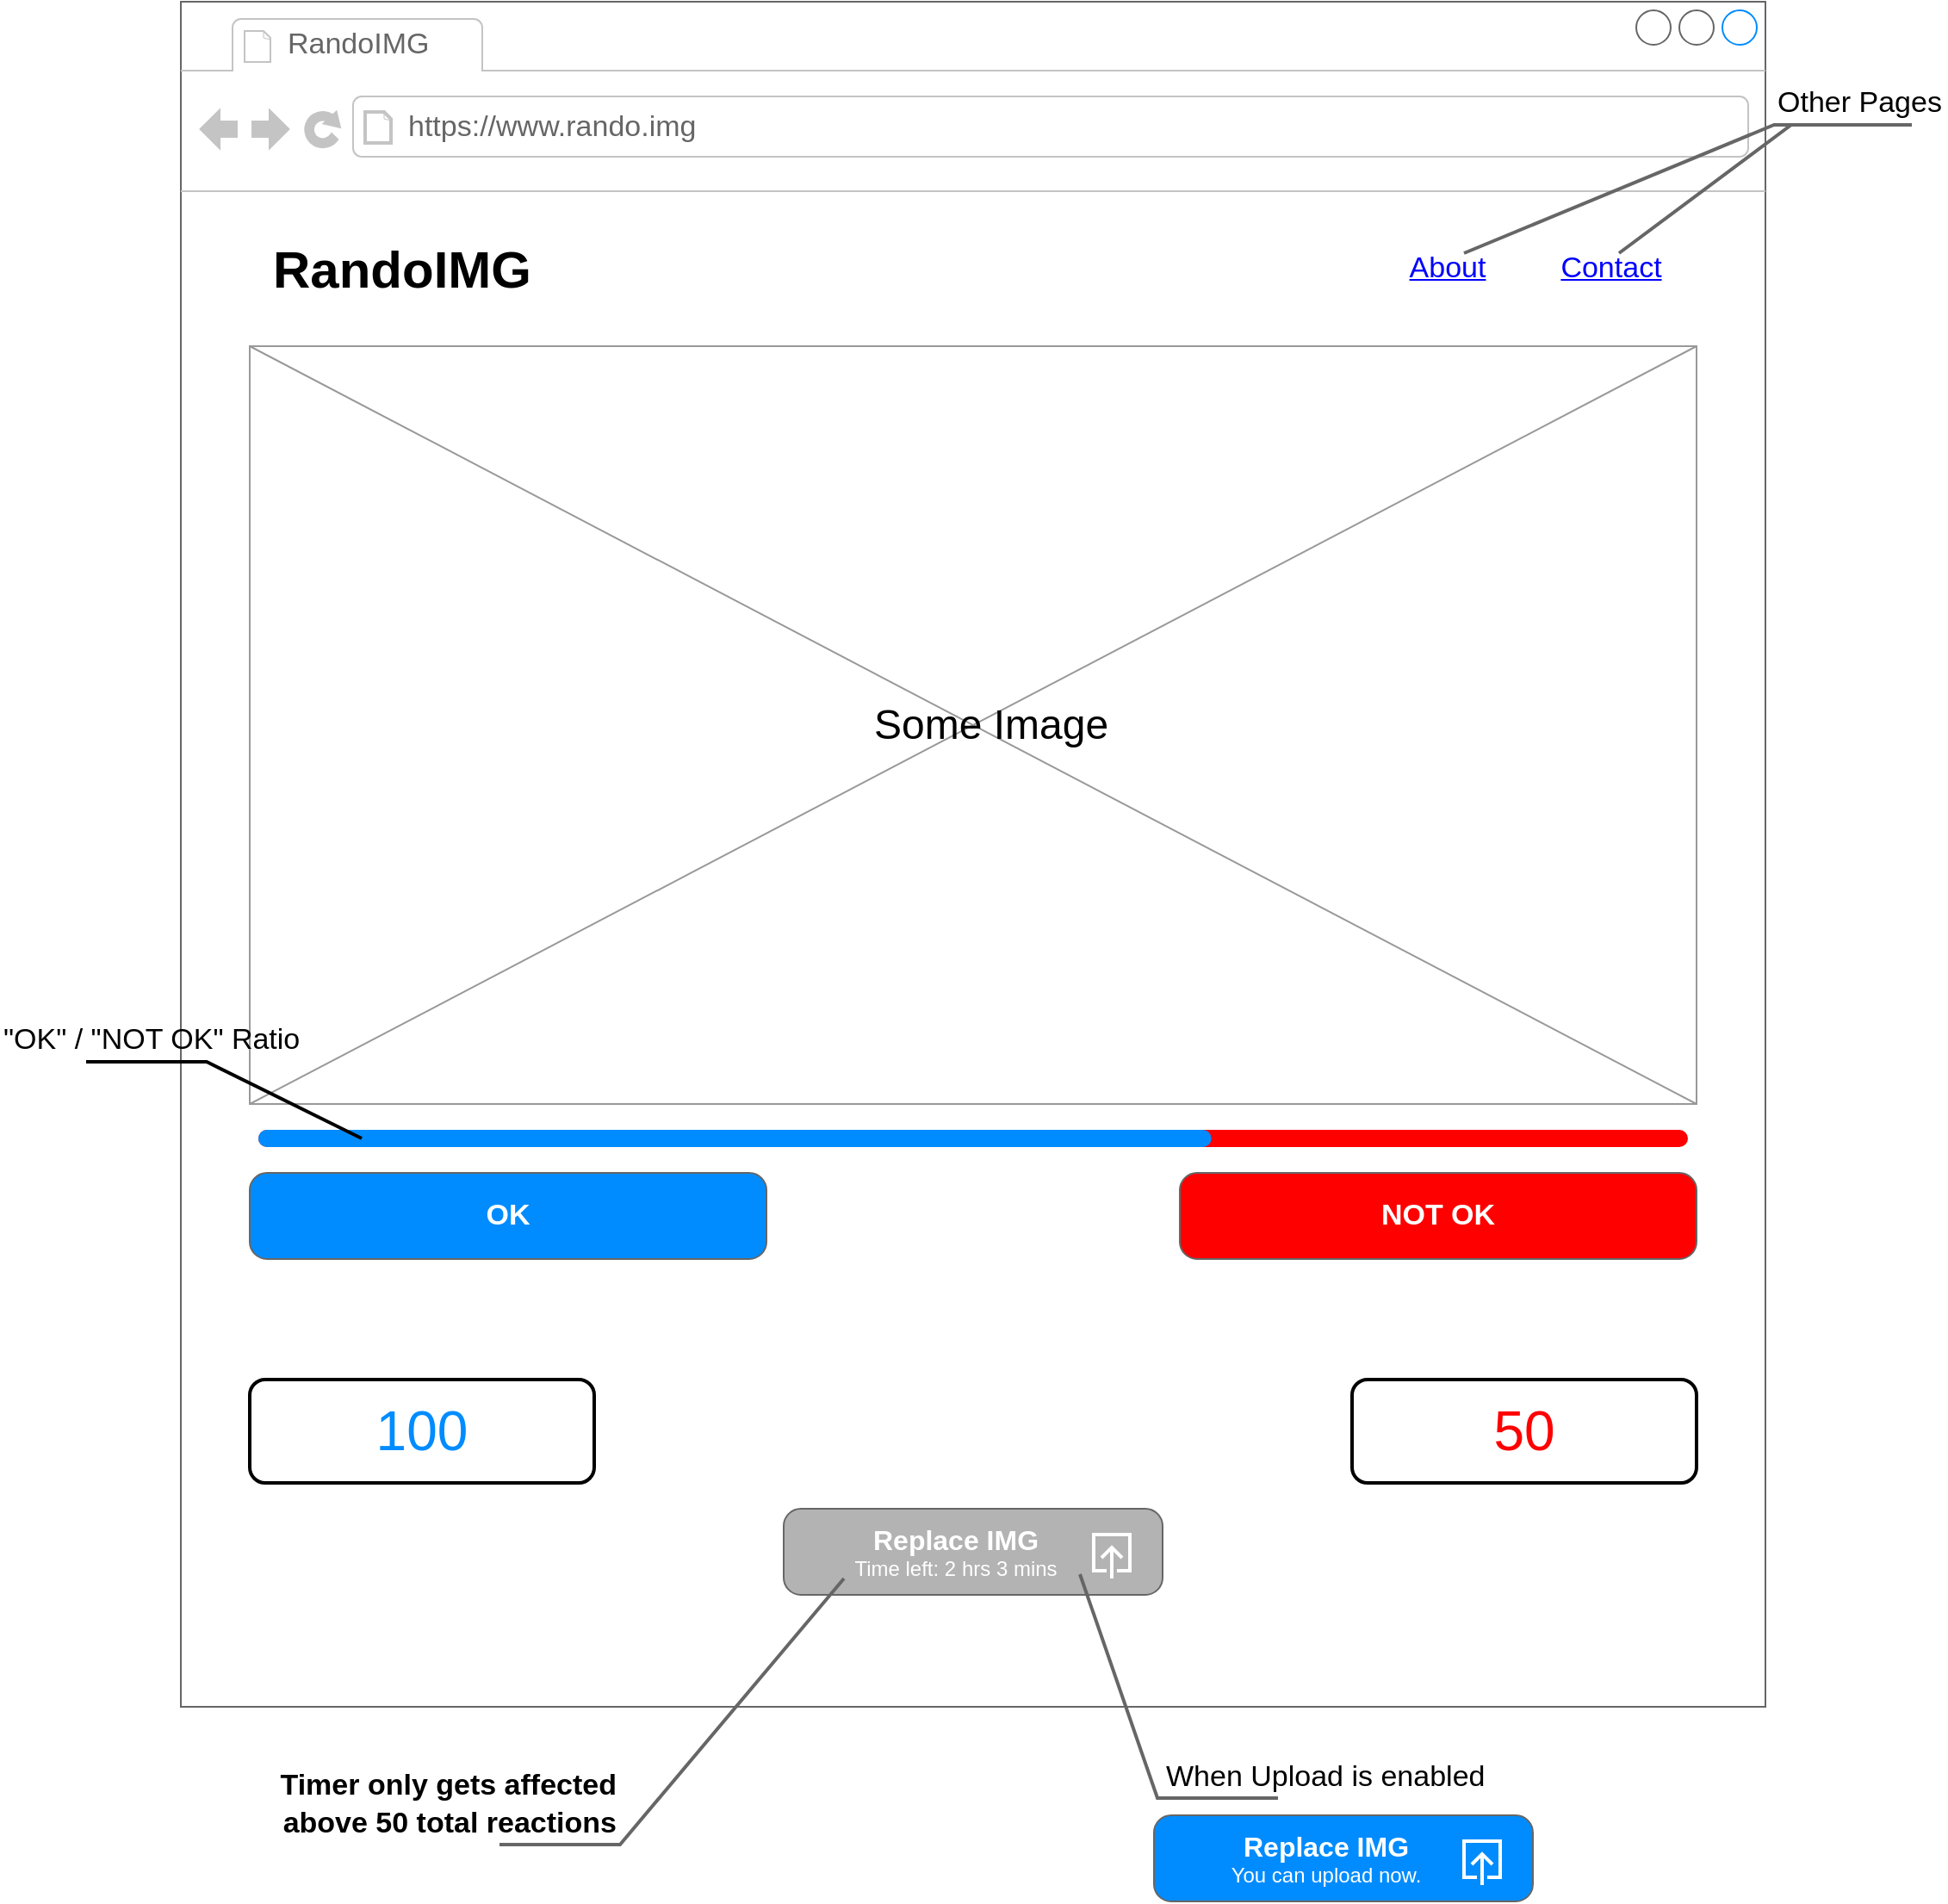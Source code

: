 <mxfile version="14.6.13" type="device" pages="3"><diagram id="A-jhCMOXIMudG5p4ALoj" name="HOME"><mxGraphModel dx="1422" dy="832" grid="1" gridSize="10" guides="1" tooltips="1" connect="1" arrows="1" fold="1" page="1" pageScale="1" pageWidth="1169" pageHeight="827" math="0" shadow="0"><root><mxCell id="0"/><mxCell id="1" parent="0"/><mxCell id="oXReLJDkGFqj7BQhhiRQ-2" value="" style="strokeWidth=1;shadow=0;dashed=0;align=center;html=1;shape=mxgraph.mockup.containers.browserWindow;rSize=0;strokeColor=#666666;strokeColor2=#008cff;strokeColor3=#c4c4c4;mainText=,;recursiveResize=0;rounded=0;glass=0;sketch=0;gradientColor=none;" vertex="1" parent="1"><mxGeometry x="125" y="130" width="920" height="990" as="geometry"/></mxCell><mxCell id="oXReLJDkGFqj7BQhhiRQ-3" value="RandoIMG" style="strokeWidth=1;shadow=0;dashed=0;align=center;html=1;shape=mxgraph.mockup.containers.anchor;fontSize=17;fontColor=#666666;align=left;" vertex="1" parent="oXReLJDkGFqj7BQhhiRQ-2"><mxGeometry x="60" y="12" width="110" height="26" as="geometry"/></mxCell><mxCell id="oXReLJDkGFqj7BQhhiRQ-4" value="https://www.rando.img" style="strokeWidth=1;shadow=0;dashed=0;align=center;html=1;shape=mxgraph.mockup.containers.anchor;rSize=0;fontSize=17;fontColor=#666666;align=left;" vertex="1" parent="oXReLJDkGFqj7BQhhiRQ-2"><mxGeometry x="130" y="60" width="250" height="26" as="geometry"/></mxCell><mxCell id="oXReLJDkGFqj7BQhhiRQ-5" value="" style="verticalLabelPosition=bottom;shadow=0;dashed=0;align=center;html=1;verticalAlign=top;strokeWidth=1;shape=mxgraph.mockup.graphics.simpleIcon;strokeColor=#999999;rounded=0;glass=0;sketch=0;" vertex="1" parent="oXReLJDkGFqj7BQhhiRQ-2"><mxGeometry x="40" y="200" width="840" height="440" as="geometry"/></mxCell><mxCell id="oXReLJDkGFqj7BQhhiRQ-7" value="OK" style="strokeWidth=1;shadow=0;dashed=0;align=center;html=1;shape=mxgraph.mockup.buttons.button;strokeColor=#666666;fontColor=#ffffff;mainText=;buttonStyle=round;fontSize=17;fontStyle=1;fillColor=#008cff;whiteSpace=wrap;rounded=0;glass=0;sketch=0;" vertex="1" parent="oXReLJDkGFqj7BQhhiRQ-2"><mxGeometry x="40" y="680" width="300" height="50" as="geometry"/></mxCell><mxCell id="oXReLJDkGFqj7BQhhiRQ-8" value="NOT OK" style="strokeWidth=1;shadow=0;dashed=0;align=center;html=1;shape=mxgraph.mockup.buttons.button;strokeColor=#666666;fontColor=#ffffff;mainText=;buttonStyle=round;fontSize=17;fontStyle=1;whiteSpace=wrap;rounded=0;glass=0;sketch=0;fillColor=#FF0000;" vertex="1" parent="oXReLJDkGFqj7BQhhiRQ-2"><mxGeometry x="580" y="680" width="300" height="50" as="geometry"/></mxCell><UserObject label="%dislikes%" placeholders="1" dislikes="50" id="oXReLJDkGFqj7BQhhiRQ-16"><mxCell style="text;html=1;align=center;verticalAlign=middle;whiteSpace=wrap;overflow=hidden;rounded=1;shadow=0;glass=0;sketch=0;fontStyle=0;fontSize=32;fontFamily=Helvetica;fontColor=#FF0000;strokeColor=#000000;strokeWidth=2;" vertex="1" parent="oXReLJDkGFqj7BQhhiRQ-2"><mxGeometry x="680" y="800" width="200" height="60" as="geometry"/></mxCell></UserObject><mxCell id="oXReLJDkGFqj7BQhhiRQ-22" value="Contact" style="shape=rectangle;strokeColor=none;fillColor=none;linkText=;fontSize=17;fontColor=#0000ff;fontStyle=4;html=1;align=center;rounded=0;shadow=0;glass=0;sketch=0;fontFamily=Helvetica;" vertex="1" parent="oXReLJDkGFqj7BQhhiRQ-2"><mxGeometry x="780" y="140" width="100" height="30" as="geometry"/></mxCell><mxCell id="oXReLJDkGFqj7BQhhiRQ-24" value="RandoIMG" style="text;html=1;fontSize=30;fontStyle=1;verticalAlign=middle;align=center;rounded=0;shadow=0;glass=0;sketch=0;fontFamily=Helvetica;" vertex="1" parent="oXReLJDkGFqj7BQhhiRQ-2"><mxGeometry x="40" y="130" width="175" height="50" as="geometry"/></mxCell><object label="" id="agS2XyJw1CXv7Gk5VSRE-1"><mxCell style="strokeWidth=1;shadow=0;dashed=0;align=center;html=1;shape=mxgraph.mockup.buttons.multiButton;strokeColor=#666666;mainText=;subText=;rounded=0;glass=0;sketch=0;fontFamily=Helvetica;fontSize=18;fontColor=#000000;fillColor=#B3B3B3;" vertex="1" parent="oXReLJDkGFqj7BQhhiRQ-2"><mxGeometry x="350" y="875" width="220" height="50" as="geometry"/></mxCell></object><mxCell id="agS2XyJw1CXv7Gk5VSRE-2" value="Replace IMG" style="strokeWidth=1;shadow=0;dashed=0;align=center;html=1;shape=mxgraph.mockup.anchor;fontSize=16;fontColor=#ffffff;fontStyle=1;whiteSpace=wrap;" vertex="1" parent="agS2XyJw1CXv7Gk5VSRE-1"><mxGeometry y="8" width="200" height="20" as="geometry"/></mxCell><object label="Time left: 2 hrs 3 mins" id="agS2XyJw1CXv7Gk5VSRE-3"><mxCell style="strokeWidth=1;shadow=0;dashed=0;align=center;html=1;shape=mxgraph.mockup.anchor;fontSize=12;fontColor=#ffffff;fontStyle=0;whiteSpace=wrap;" vertex="1" parent="agS2XyJw1CXv7Gk5VSRE-1"><mxGeometry y="30" width="200" height="10" as="geometry"/></mxCell></object><UserObject label="%likes%" placeholders="1" likes="100" id="oXReLJDkGFqj7BQhhiRQ-12"><mxCell style="text;html=1;align=center;verticalAlign=middle;whiteSpace=wrap;overflow=hidden;rounded=1;shadow=0;glass=0;sketch=0;fontStyle=0;fontColor=#008CFF;fontSize=32;fontFamily=Helvetica;strokeColor=#000000;strokeWidth=2;" vertex="1" parent="oXReLJDkGFqj7BQhhiRQ-2"><mxGeometry x="40" y="800" width="200" height="60" as="geometry"/></mxCell></UserObject><object label="" like="100" id="oXReLJDkGFqj7BQhhiRQ-10"><mxCell style="verticalLabelPosition=bottom;shadow=0;dashed=0;align=center;html=1;verticalAlign=top;strokeWidth=1;shape=mxgraph.mockup.misc.progressBar;strokeColor=none;fillColor2=#008CFF;barPos=66.666;rounded=0;glass=0;sketch=0;fillColor=#FF0000;" vertex="1" parent="1"><mxGeometry x="170" y="780" width="830" height="20" as="geometry"/></mxCell></object><mxCell id="oXReLJDkGFqj7BQhhiRQ-14" value="" style="strokeWidth=2;shadow=0;dashed=0;align=center;html=1;shape=mxgraph.mockup.text.callout;linkText=;textSize=17;textColor=#666666;callDir=NW;callStyle=line;fontSize=17;fontColor=#666666;align=left;verticalAlign=top;rounded=0;glass=0;sketch=0;fillColor=#FF0000;gradientColor=none;perimeterSpacing=0;" vertex="1" parent="1"><mxGeometry x="70" y="720" width="160" height="70" as="geometry"/></mxCell><mxCell id="oXReLJDkGFqj7BQhhiRQ-23" value="About" style="shape=rectangle;strokeColor=none;fillColor=none;linkText=;fontSize=17;fontColor=#0000ff;fontStyle=4;html=1;align=center;rounded=0;shadow=0;glass=0;sketch=0;fontFamily=Helvetica;" vertex="1" parent="1"><mxGeometry x="810" y="270" width="100" height="30" as="geometry"/></mxCell><mxCell id="oXReLJDkGFqj7BQhhiRQ-25" value="Some Image" style="text;strokeColor=none;fillColor=none;html=1;fontSize=24;fontStyle=0;verticalAlign=middle;align=center;rounded=0;shadow=0;glass=0;sketch=0;fontFamily=Helvetica;fontColor=#000000;" vertex="1" parent="1"><mxGeometry x="510" y="530" width="170" height="40" as="geometry"/></mxCell><mxCell id="agS2XyJw1CXv7Gk5VSRE-4" value="" style="html=1;verticalLabelPosition=bottom;align=center;labelBackgroundColor=#ffffff;verticalAlign=top;strokeWidth=2;shadow=0;dashed=0;shape=mxgraph.ios7.icons.up;rounded=0;glass=0;sketch=0;fontFamily=Helvetica;fontSize=18;fontColor=#000000;fillColor=#B3B3B3;gradientColor=none;strokeColor=#FFFFFF;" vertex="1" parent="1"><mxGeometry x="655" y="1020" width="21" height="25.5" as="geometry"/></mxCell><object label="" id="wZDdH5lQ1SotQb9OR7oh-2"><mxCell style="strokeWidth=1;shadow=0;dashed=0;align=center;html=1;shape=mxgraph.mockup.buttons.multiButton;strokeColor=#666666;mainText=;subText=;rounded=0;glass=0;sketch=0;fontFamily=Helvetica;fontSize=18;fontColor=#000000;fillColor=#008CFF;" vertex="1" parent="1"><mxGeometry x="690" y="1183" width="220" height="50" as="geometry"/></mxCell></object><mxCell id="wZDdH5lQ1SotQb9OR7oh-3" value="Replace IMG" style="strokeWidth=1;shadow=0;dashed=0;align=center;html=1;shape=mxgraph.mockup.anchor;fontSize=16;fontColor=#ffffff;fontStyle=1;whiteSpace=wrap;" vertex="1" parent="wZDdH5lQ1SotQb9OR7oh-2"><mxGeometry y="8" width="200" height="20" as="geometry"/></mxCell><object label="You can upload now." id="wZDdH5lQ1SotQb9OR7oh-4"><mxCell style="strokeWidth=1;shadow=0;dashed=0;align=center;html=1;shape=mxgraph.mockup.anchor;fontSize=12;fontColor=#ffffff;fontStyle=0;whiteSpace=wrap;" vertex="1" parent="wZDdH5lQ1SotQb9OR7oh-2"><mxGeometry y="30" width="200" height="10" as="geometry"/></mxCell></object><mxCell id="wZDdH5lQ1SotQb9OR7oh-5" value="" style="html=1;verticalLabelPosition=bottom;align=center;labelBackgroundColor=#ffffff;verticalAlign=top;strokeWidth=2;shadow=0;dashed=0;shape=mxgraph.ios7.icons.up;rounded=0;glass=0;sketch=0;fontFamily=Helvetica;fontSize=18;fontColor=#000000;gradientColor=none;strokeColor=#FFFFFF;fillColor=#008CFF;" vertex="1" parent="1"><mxGeometry x="870" y="1198" width="21" height="25.5" as="geometry"/></mxCell><mxCell id="wZDdH5lQ1SotQb9OR7oh-6" value="" style="strokeWidth=2;shadow=0;dashed=0;align=center;html=1;shape=mxgraph.mockup.text.callout;linkText=;textSize=17;textColor=#666666;callDir=SE;callStyle=line;fontSize=17;fontColor=#666666;align=right;verticalAlign=bottom;strokeColor=#666666;rounded=0;glass=0;sketch=0;fontFamily=Helvetica;fillColor=#008CFF;gradientColor=none;" vertex="1" parent="1"><mxGeometry x="647" y="1043" width="115" height="130" as="geometry"/></mxCell><mxCell id="ZrDm8f2mtCts-C4y9AW--2" value="&lt;span style=&quot;font-family: &amp;#34;helvetica&amp;#34; ; font-size: 17px ; font-style: normal ; font-weight: 400 ; letter-spacing: normal ; text-align: right ; text-indent: 0px ; text-transform: none ; word-spacing: 0px ; display: inline ; float: none&quot;&gt;When Upload is enabled&lt;/span&gt;" style="text;whiteSpace=wrap;html=1;fontSize=18;fontFamily=Helvetica;fontColor=#000000;labelBackgroundColor=none;" vertex="1" parent="1"><mxGeometry x="695" y="1143" width="210" height="40" as="geometry"/></mxCell><mxCell id="ZrDm8f2mtCts-C4y9AW--3" value="&lt;span style=&quot;font-family: &amp;#34;helvetica&amp;#34; ; font-size: 17px ; font-style: normal ; font-weight: 400 ; letter-spacing: normal ; text-align: left ; text-indent: 0px ; text-transform: none ; word-spacing: 0px ; display: inline ; float: none&quot;&gt;&quot;OK&quot; / &quot;NOT OK&quot; Ratio&lt;/span&gt;" style="text;whiteSpace=wrap;html=1;fontSize=18;fontFamily=Helvetica;fontColor=#000000;" vertex="1" parent="1"><mxGeometry x="20" y="715" width="200" height="40" as="geometry"/></mxCell><mxCell id="oJHKqHPaXdettUyfW9sh-2" value="&lt;span style=&quot;font-family: &amp;#34;helvetica&amp;#34; ; font-size: 17px ; font-style: normal ; letter-spacing: normal ; text-indent: 0px ; text-transform: none ; word-spacing: 0px ; display: inline ; float: none&quot;&gt;Timer only gets affected above 50 total reactions&lt;/span&gt;" style="text;whiteSpace=wrap;html=1;fontSize=18;fontFamily=Helvetica;fontColor=#000000;labelBackgroundColor=none;align=right;fontStyle=1" vertex="1" parent="1"><mxGeometry x="170" y="1148" width="210" height="50" as="geometry"/></mxCell><mxCell id="oJHKqHPaXdettUyfW9sh-3" value="" style="strokeWidth=2;shadow=0;dashed=0;align=center;html=1;shape=mxgraph.mockup.text.callout;linkText=;textSize=17;textColor=#666666;callDir=SW;callStyle=line;fontSize=17;fontColor=#666666;align=left;verticalAlign=bottom;strokeColor=#666666;rounded=0;glass=0;labelBackgroundColor=none;sketch=0;fontFamily=Helvetica;fillColor=#FF0000;gradientColor=none;" vertex="1" parent="1"><mxGeometry x="310" y="1045.5" width="200" height="154.5" as="geometry"/></mxCell><mxCell id="hFUhMdv9Im81LcIocou8-2" value="" style="strokeWidth=2;shadow=0;dashed=0;align=center;html=1;shape=mxgraph.mockup.text.callout;linkText=;textSize=17;textColor=#666666;callDir=NE;callStyle=line;fontSize=17;fontColor=#666666;align=right;verticalAlign=top;strokeColor=#666666;rounded=1;glass=0;labelBackgroundColor=none;sketch=0;fontFamily=Helvetica;fillColor=none;gradientColor=none;" vertex="1" parent="1"><mxGeometry x="960" y="176" width="170" height="100" as="geometry"/></mxCell><mxCell id="hFUhMdv9Im81LcIocou8-3" value="" style="strokeWidth=2;shadow=0;dashed=0;align=center;html=1;shape=mxgraph.mockup.text.callout;linkText=;textSize=17;textColor=#666666;callDir=NE;callStyle=line;fontSize=17;fontColor=#666666;align=right;verticalAlign=top;strokeColor=#666666;rounded=1;glass=0;labelBackgroundColor=none;sketch=0;fontFamily=Helvetica;fillColor=none;gradientColor=none;" vertex="1" parent="1"><mxGeometry x="870" y="176" width="250" height="100" as="geometry"/></mxCell><mxCell id="hFUhMdv9Im81LcIocou8-4" value="&lt;span style=&quot;font-family: &amp;#34;helvetica&amp;#34; ; font-size: 17px ; font-style: normal ; font-weight: 400 ; letter-spacing: normal ; text-align: right ; text-indent: 0px ; text-transform: none ; word-spacing: 0px ; display: inline ; float: none&quot;&gt;Other Pages&lt;/span&gt;" style="text;whiteSpace=wrap;html=1;fontSize=18;fontFamily=Helvetica;fontColor=#000000;labelBackgroundColor=none;" vertex="1" parent="1"><mxGeometry x="1050" y="171" width="100" height="40" as="geometry"/></mxCell></root></mxGraphModel></diagram><diagram name="About Page" id="lxMZHm_ON11G3oNnbfM-"><mxGraphModel dx="1422" dy="832" grid="1" gridSize="10" guides="1" tooltips="1" connect="1" arrows="1" fold="1" page="1" pageScale="1" pageWidth="1169" pageHeight="827" math="0" shadow="0"><root><mxCell id="_y5cKOp-7AsQ6hybgmzl-0"/><mxCell id="_y5cKOp-7AsQ6hybgmzl-1" parent="_y5cKOp-7AsQ6hybgmzl-0"/><mxCell id="_y5cKOp-7AsQ6hybgmzl-2" value="" style="strokeWidth=1;shadow=0;dashed=0;align=center;html=1;shape=mxgraph.mockup.containers.browserWindow;rSize=0;strokeColor=#666666;strokeColor2=#008cff;strokeColor3=#c4c4c4;mainText=,;recursiveResize=0;rounded=0;glass=0;sketch=0;gradientColor=none;" vertex="1" parent="_y5cKOp-7AsQ6hybgmzl-1"><mxGeometry x="125" y="130" width="920" height="930" as="geometry"/></mxCell><mxCell id="_y5cKOp-7AsQ6hybgmzl-3" value="RandoIMG" style="strokeWidth=1;shadow=0;dashed=0;align=center;html=1;shape=mxgraph.mockup.containers.anchor;fontSize=17;fontColor=#666666;align=left;" vertex="1" parent="_y5cKOp-7AsQ6hybgmzl-2"><mxGeometry x="60" y="12" width="110" height="26" as="geometry"/></mxCell><mxCell id="_y5cKOp-7AsQ6hybgmzl-4" value="https://www.rando.img/about" style="strokeWidth=1;shadow=0;dashed=0;align=center;html=1;shape=mxgraph.mockup.containers.anchor;rSize=0;fontSize=17;fontColor=#666666;align=left;" vertex="1" parent="_y5cKOp-7AsQ6hybgmzl-2"><mxGeometry x="130" y="60" width="250" height="26" as="geometry"/></mxCell><mxCell id="_y5cKOp-7AsQ6hybgmzl-9" value="Contact" style="shape=rectangle;strokeColor=none;fillColor=none;linkText=;fontSize=17;fontColor=#0000ff;fontStyle=4;html=1;align=center;rounded=0;shadow=0;glass=0;sketch=0;fontFamily=Helvetica;" vertex="1" parent="_y5cKOp-7AsQ6hybgmzl-2"><mxGeometry x="780" y="140" width="100" height="30" as="geometry"/></mxCell><mxCell id="_y5cKOp-7AsQ6hybgmzl-16" value="&lt;h4&gt;The heck's this all about?&lt;/h4&gt;" style="text;strokeColor=none;fillColor=none;html=1;fontSize=24;fontStyle=0;verticalAlign=middle;align=center;rounded=0;shadow=0;glass=0;sketch=0;fontFamily=Helvetica;fontColor=#000000;" vertex="1" parent="_y5cKOp-7AsQ6hybgmzl-2"><mxGeometry x="60" y="264" width="295" height="40" as="geometry"/></mxCell><mxCell id="_y5cKOp-7AsQ6hybgmzl-17" value="Lorem ipsum dolor sit amet, consectetur adipisicing elit, sed do eiusmod tempor incididunt ut labore et dolore magna aliqua. Ut enim ad minim veniam, quis nostrud exercitation ullamco laboris nisi ut aliquip ex ea commodo consequat." style="text;spacingTop=-5;whiteSpace=wrap;html=1;align=left;fontSize=18;fontFamily=Helvetica;fillColor=none;strokeColor=none;rounded=0;shadow=0;glass=0;sketch=0;fontColor=#000000;" vertex="1" parent="_y5cKOp-7AsQ6hybgmzl-2"><mxGeometry x="60" y="310" width="790" height="80" as="geometry"/></mxCell><mxCell id="_y5cKOp-7AsQ6hybgmzl-18" value="&lt;h4&gt;Creator&lt;/h4&gt;" style="text;strokeColor=none;fillColor=none;html=1;fontSize=24;fontStyle=0;verticalAlign=middle;align=center;rounded=0;shadow=0;glass=0;sketch=0;fontFamily=Helvetica;fontColor=#000000;" vertex="1" parent="_y5cKOp-7AsQ6hybgmzl-2"><mxGeometry x="95" y="434" width="90" height="40" as="geometry"/></mxCell><mxCell id="_y5cKOp-7AsQ6hybgmzl-19" value="" style="verticalLabelPosition=bottom;shadow=0;dashed=0;align=center;html=1;verticalAlign=top;strokeWidth=1;shape=mxgraph.mockup.containers.userMale;strokeColor=#666666;strokeColor2=#008cff;rounded=0;glass=0;sketch=0;fontFamily=Helvetica;fontSize=18;fontColor=#000000;fillColor=none;gradientColor=none;" vertex="1" parent="_y5cKOp-7AsQ6hybgmzl-2"><mxGeometry x="95" y="480" width="220" height="220" as="geometry"/></mxCell><mxCell id="_y5cKOp-7AsQ6hybgmzl-20" value="Allen Royce A. Aleta&lt;br&gt;2nd Year U.P. Student&lt;br&gt;&lt;br&gt;&lt;br&gt;Lorem ipsum dolor sit amet, consectetur adipisicing elit, sed do eiusmod tempor incididunt ut labore et dolore magna aliqua." style="text;spacingTop=-5;whiteSpace=wrap;html=1;align=left;fontSize=18;fontFamily=Helvetica;fillColor=none;strokeColor=none;rounded=0;shadow=0;glass=0;sketch=0;fontColor=#000000;" vertex="1" parent="_y5cKOp-7AsQ6hybgmzl-2"><mxGeometry x="330" y="500" width="470" height="190" as="geometry"/></mxCell><mxCell id="1TOykA_ReJNVRu1DCRKr-1" value="RandoIMG" style="text;html=1;fontSize=30;fontStyle=5;verticalAlign=middle;align=center;rounded=0;shadow=0;glass=0;sketch=0;fontFamily=Helvetica;" vertex="1" parent="_y5cKOp-7AsQ6hybgmzl-2"><mxGeometry x="43" y="130" width="175" height="50" as="geometry"/></mxCell><mxCell id="_y5cKOp-7AsQ6hybgmzl-14" value="About" style="shape=rectangle;strokeColor=none;fillColor=none;linkText=;fontSize=17;fontColor=#0000ff;fontStyle=0;html=1;align=center;rounded=0;shadow=0;glass=0;sketch=0;fontFamily=Helvetica;" vertex="1" parent="_y5cKOp-7AsQ6hybgmzl-1"><mxGeometry x="810" y="270" width="100" height="30" as="geometry"/></mxCell></root></mxGraphModel></diagram><diagram id="GTCyZbT2H41iuCtn2BCI" name="Contact"><mxGraphModel dx="1422" dy="832" grid="1" gridSize="10" guides="1" tooltips="1" connect="1" arrows="1" fold="1" page="1" pageScale="1" pageWidth="1169" pageHeight="827" math="0" shadow="0"><root><mxCell id="cRDKKCjS97E1-J_N_G2I-0"/><mxCell id="cRDKKCjS97E1-J_N_G2I-1" parent="cRDKKCjS97E1-J_N_G2I-0"/><mxCell id="BDrIDgSYOsAvFHdbaEgF-0" value="" style="strokeWidth=1;shadow=0;dashed=0;align=left;html=1;shape=mxgraph.mockup.containers.browserWindow;rSize=0;strokeColor=#666666;strokeColor2=#008cff;strokeColor3=#c4c4c4;mainText=,;recursiveResize=0;rounded=0;glass=0;sketch=0;gradientColor=none;" vertex="1" parent="cRDKKCjS97E1-J_N_G2I-1"><mxGeometry x="125" y="130" width="920" height="930" as="geometry"/></mxCell><mxCell id="BDrIDgSYOsAvFHdbaEgF-1" value="RandoIMG" style="strokeWidth=1;shadow=0;dashed=0;align=center;html=1;shape=mxgraph.mockup.containers.anchor;fontSize=17;fontColor=#666666;align=left;" vertex="1" parent="BDrIDgSYOsAvFHdbaEgF-0"><mxGeometry x="60" y="12" width="110" height="26" as="geometry"/></mxCell><mxCell id="BDrIDgSYOsAvFHdbaEgF-2" value="https://www.rando.img/contact" style="strokeWidth=1;shadow=0;dashed=0;align=center;html=1;shape=mxgraph.mockup.containers.anchor;rSize=0;fontSize=17;fontColor=#666666;align=left;" vertex="1" parent="BDrIDgSYOsAvFHdbaEgF-0"><mxGeometry x="130" y="60" width="250" height="26" as="geometry"/></mxCell><mxCell id="BDrIDgSYOsAvFHdbaEgF-7" value="Contact" style="shape=rectangle;strokeColor=none;fillColor=none;linkText=;fontSize=17;fontColor=#0000ff;fontStyle=0;html=1;align=center;rounded=0;shadow=0;glass=0;sketch=0;fontFamily=Helvetica;" vertex="1" parent="BDrIDgSYOsAvFHdbaEgF-0"><mxGeometry x="780" y="140" width="100" height="30" as="geometry"/></mxCell><mxCell id="BDrIDgSYOsAvFHdbaEgF-8" value="RandoIMG" style="text;html=1;fontSize=30;fontStyle=5;verticalAlign=middle;align=center;rounded=0;shadow=0;glass=0;sketch=0;fontFamily=Helvetica;" vertex="1" parent="BDrIDgSYOsAvFHdbaEgF-0"><mxGeometry x="40" y="130" width="175" height="50" as="geometry"/></mxCell><mxCell id="S7QhFLxDtgIKvh-osLtM-0" value="" style="rounded=1;whiteSpace=wrap;html=1;shadow=0;glass=0;sketch=0;fontFamily=Helvetica;fontSize=18;fontColor=#000000;strokeWidth=2;gradientColor=none;fillColor=#FFFFFF;align=left;" vertex="1" parent="BDrIDgSYOsAvFHdbaEgF-0"><mxGeometry x="47" y="440" width="825" height="360" as="geometry"/></mxCell><mxCell id="S7QhFLxDtgIKvh-osLtM-1" value="&lt;span style=&quot;color: rgb(179 , 179 , 179)&quot;&gt;&amp;nbsp; &amp;nbsp;Subject...&lt;/span&gt;" style="rounded=1;whiteSpace=wrap;html=1;shadow=0;glass=0;sketch=0;fontFamily=Helvetica;fontSize=18;fontColor=#000000;strokeWidth=2;gradientColor=none;fillColor=#FFFFFF;align=left;" vertex="1" parent="BDrIDgSYOsAvFHdbaEgF-0"><mxGeometry x="50" y="380" width="820" height="40" as="geometry"/></mxCell><mxCell id="S7QhFLxDtgIKvh-osLtM-3" value="&lt;font color=&quot;#b3b3b3&quot;&gt;&amp;nbsp; &amp;nbsp;Name...&lt;/font&gt;" style="rounded=1;whiteSpace=wrap;html=1;shadow=0;glass=0;sketch=0;fontFamily=Helvetica;fontSize=18;fontColor=#000000;strokeWidth=2;gradientColor=none;fillColor=#FFFFFF;align=left;" vertex="1" parent="BDrIDgSYOsAvFHdbaEgF-0"><mxGeometry x="50" y="320" width="400" height="40" as="geometry"/></mxCell><mxCell id="S7QhFLxDtgIKvh-osLtM-7" value="Send" style="strokeWidth=2;shadow=0;dashed=0;align=center;html=1;shape=mxgraph.mockup.buttons.button;strokeColor=#666666;fontColor=#ffffff;mainText=;buttonStyle=round;fontSize=17;fontStyle=1;whiteSpace=wrap;rounded=0;glass=0;sketch=0;fontFamily=Helvetica;fillColor=#B3B3B3;" vertex="1" parent="BDrIDgSYOsAvFHdbaEgF-0"><mxGeometry x="385" y="820" width="150" height="40" as="geometry"/></mxCell><mxCell id="1GJAEpOQ0yIheakbKCvR-0" value="Contact me through the form below&amp;nbsp; &amp;nbsp; &amp;nbsp; &amp;nbsp; &amp;nbsp; &amp;nbsp; &amp;nbsp; (maybe tell me why you uploaded such an image):" style="text;html=1;strokeColor=none;fillColor=none;align=left;verticalAlign=middle;whiteSpace=wrap;rounded=0;shadow=0;glass=0;sketch=0;fontFamily=Helvetica;fontSize=18;" vertex="1" parent="BDrIDgSYOsAvFHdbaEgF-0"><mxGeometry x="50" y="220" width="410" height="90" as="geometry"/></mxCell><mxCell id="BDrIDgSYOsAvFHdbaEgF-15" value="About" style="shape=rectangle;strokeColor=none;fillColor=none;linkText=;fontSize=17;fontColor=#0000ff;fontStyle=4;html=1;align=center;rounded=0;shadow=0;glass=0;sketch=0;fontFamily=Helvetica;" vertex="1" parent="cRDKKCjS97E1-J_N_G2I-1"><mxGeometry x="810" y="270" width="100" height="30" as="geometry"/></mxCell><mxCell id="S7QhFLxDtgIKvh-osLtM-4" value="&lt;span style=&quot;color: rgb(179 , 179 , 179)&quot;&gt;&amp;nbsp; &amp;nbsp;Email...&lt;/span&gt;" style="rounded=1;whiteSpace=wrap;html=1;shadow=0;glass=0;sketch=0;fontFamily=Helvetica;fontSize=18;fontColor=#000000;strokeWidth=2;gradientColor=none;fillColor=#FFFFFF;align=left;" vertex="1" parent="cRDKKCjS97E1-J_N_G2I-1"><mxGeometry x="590" y="450" width="405" height="40" as="geometry"/></mxCell><mxCell id="S7QhFLxDtgIKvh-osLtM-6" value="&lt;span style=&quot;color: rgb(179 , 179 , 179) ; text-align: left&quot;&gt;Message...&lt;/span&gt;" style="text;html=1;align=center;verticalAlign=middle;resizable=0;points=[];autosize=1;strokeColor=none;fontSize=18;fontFamily=Helvetica;fontColor=#000000;" vertex="1" parent="cRDKKCjS97E1-J_N_G2I-1"><mxGeometry x="210" y="600" width="100" height="30" as="geometry"/></mxCell></root></mxGraphModel></diagram></mxfile>